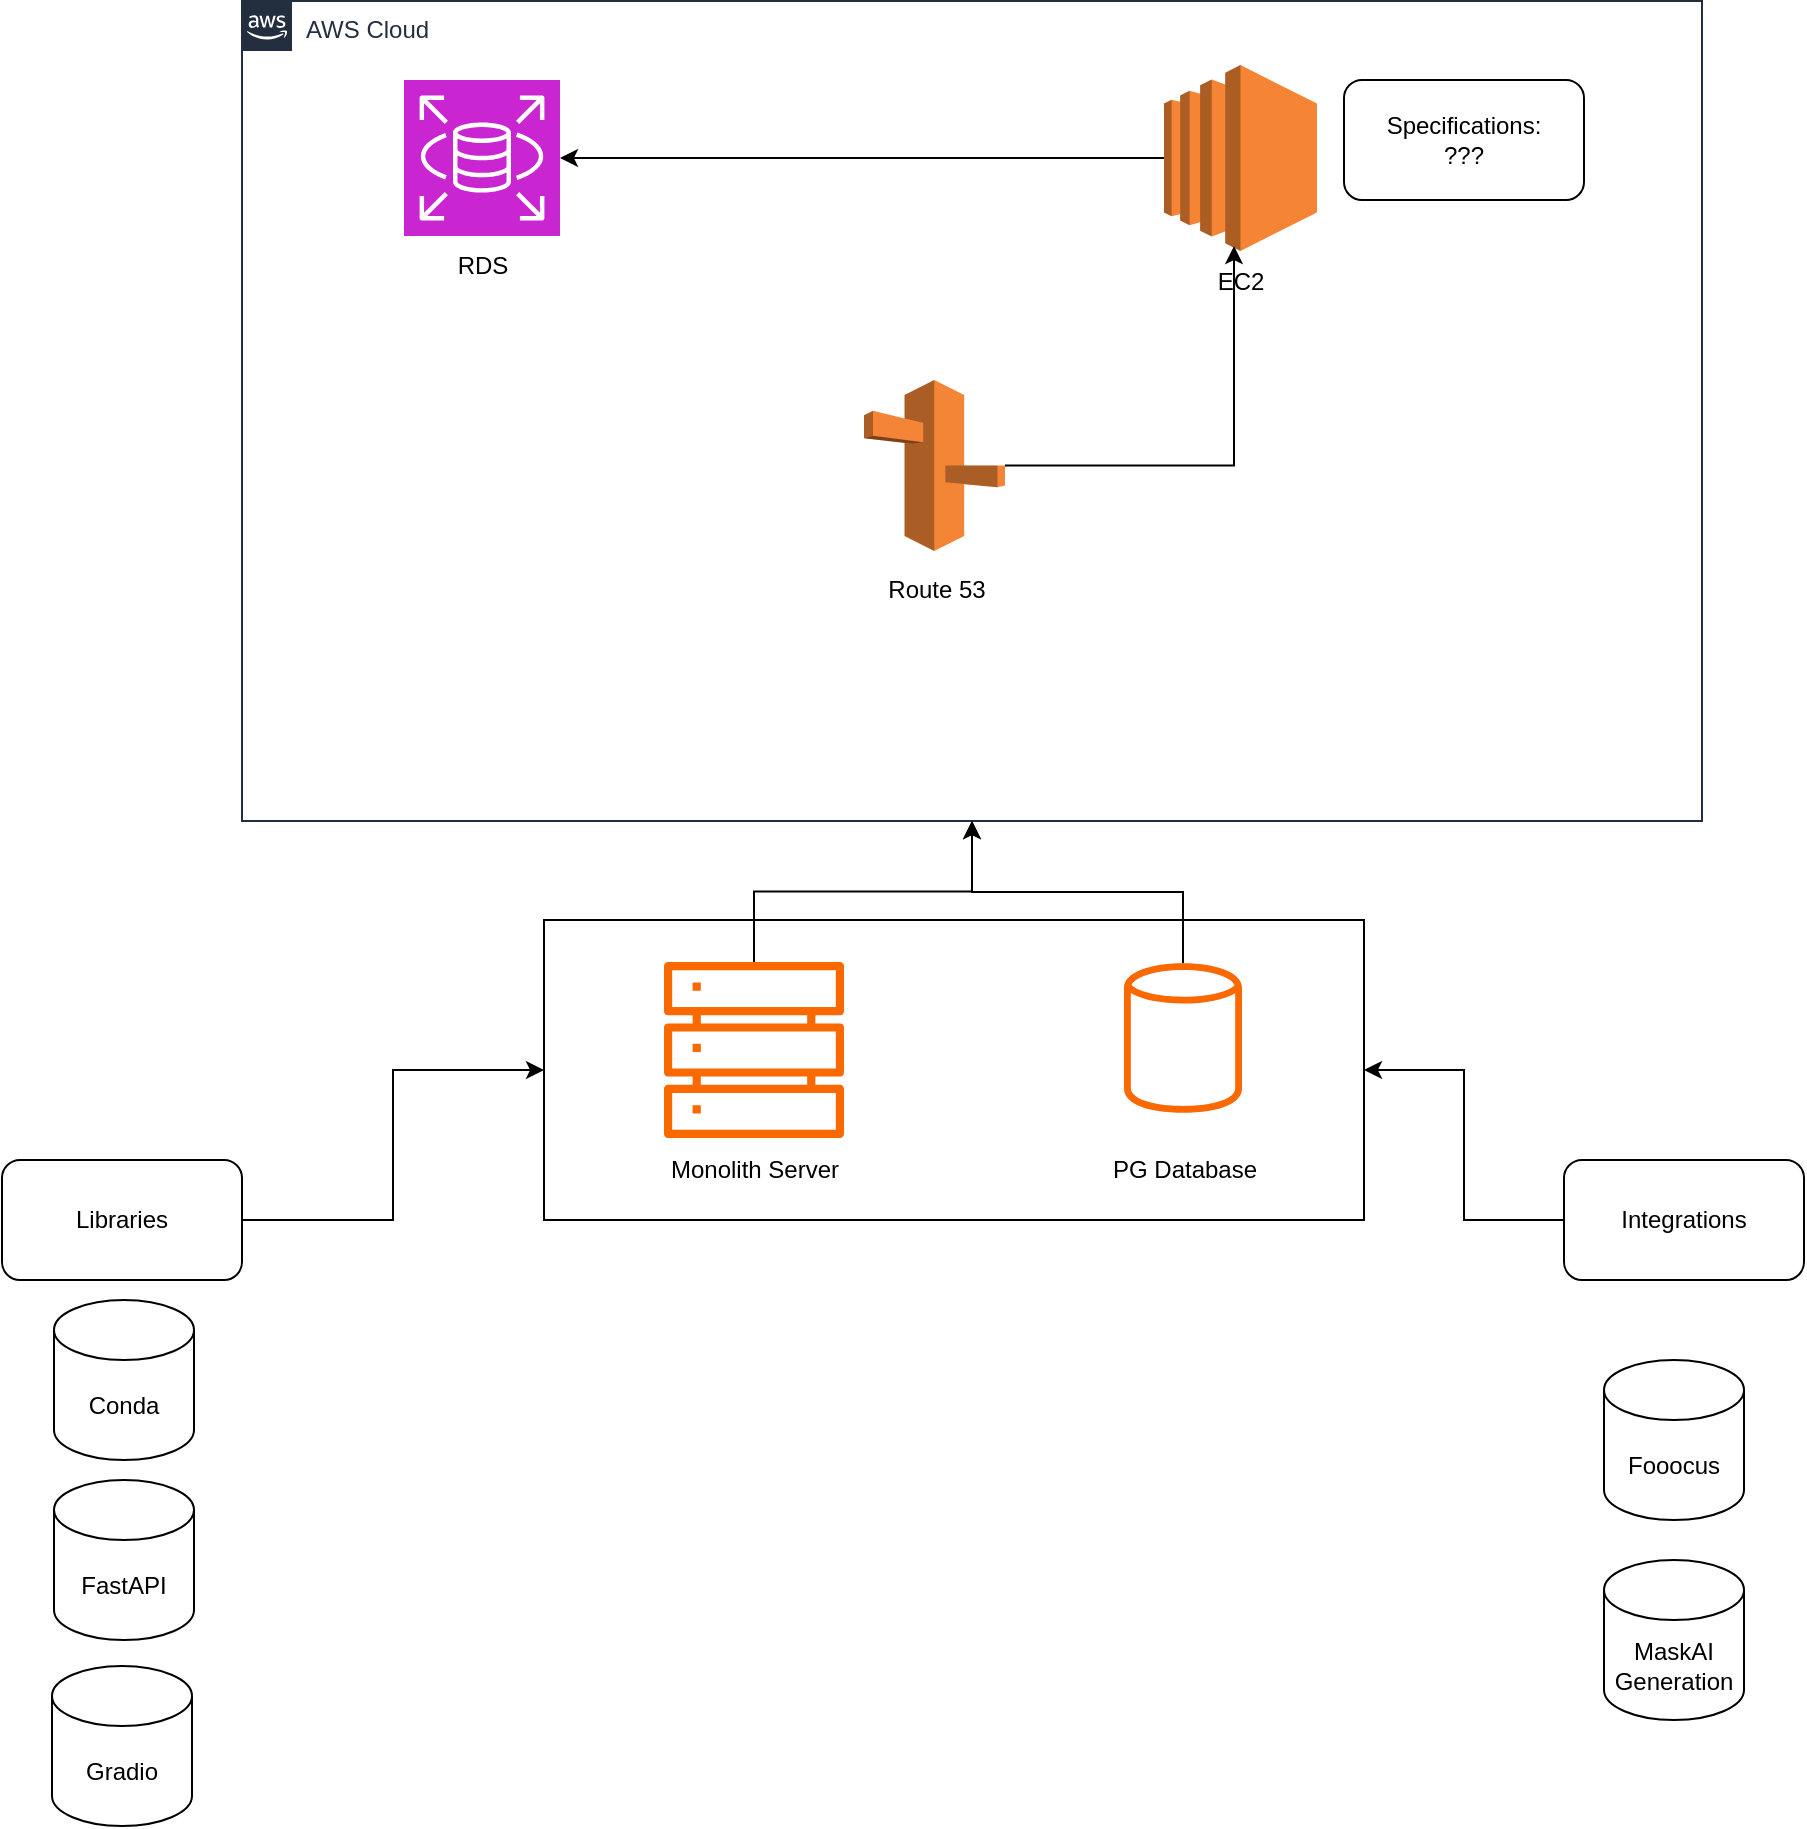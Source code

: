 <mxfile version="24.4.0" type="github" pages="2">
  <diagram id="Ht1M8jgEwFfnCIfOTk4-" name="Architecture">
    <mxGraphModel dx="1719" dy="1894" grid="1" gridSize="10" guides="1" tooltips="1" connect="1" arrows="1" fold="1" page="1" pageScale="1" pageWidth="1169" pageHeight="827" math="0" shadow="0">
      <root>
        <mxCell id="0" />
        <mxCell id="1" parent="0" />
        <mxCell id="uP9no_Rh5933YcSvd-uY-47" value="" style="rounded=0;whiteSpace=wrap;html=1;" parent="1" vertex="1">
          <mxGeometry x="370" y="-330" width="410" height="150" as="geometry" />
        </mxCell>
        <mxCell id="UEzPUAAOIrF-is8g5C7q-175" value="AWS Cloud" style="points=[[0,0],[0.25,0],[0.5,0],[0.75,0],[1,0],[1,0.25],[1,0.5],[1,0.75],[1,1],[0.75,1],[0.5,1],[0.25,1],[0,1],[0,0.75],[0,0.5],[0,0.25]];outlineConnect=0;gradientColor=none;html=1;whiteSpace=wrap;fontSize=12;fontStyle=0;shape=mxgraph.aws4.group;grIcon=mxgraph.aws4.group_aws_cloud_alt;strokeColor=#232F3E;fillColor=none;verticalAlign=top;align=left;spacingLeft=30;fontColor=#232F3E;dashed=0;labelBackgroundColor=#ffffff;container=1;pointerEvents=0;collapsible=0;recursiveResize=0;" parent="1" vertex="1">
          <mxGeometry x="219" y="-789.5" width="730" height="410" as="geometry" />
        </mxCell>
        <mxCell id="uP9no_Rh5933YcSvd-uY-31" value="" style="sketch=0;points=[[0,0,0],[0.25,0,0],[0.5,0,0],[0.75,0,0],[1,0,0],[0,1,0],[0.25,1,0],[0.5,1,0],[0.75,1,0],[1,1,0],[0,0.25,0],[0,0.5,0],[0,0.75,0],[1,0.25,0],[1,0.5,0],[1,0.75,0]];outlineConnect=0;fontColor=#232F3E;fillColor=#C925D1;strokeColor=#ffffff;dashed=0;verticalLabelPosition=bottom;verticalAlign=top;align=center;html=1;fontSize=12;fontStyle=0;aspect=fixed;shape=mxgraph.aws4.resourceIcon;resIcon=mxgraph.aws4.rds;" parent="UEzPUAAOIrF-is8g5C7q-175" vertex="1">
          <mxGeometry x="81" y="39.5" width="78" height="78" as="geometry" />
        </mxCell>
        <mxCell id="uP9no_Rh5933YcSvd-uY-34" value="RDS" style="text;html=1;align=center;verticalAlign=middle;resizable=0;points=[];autosize=1;strokeColor=none;fillColor=none;" parent="UEzPUAAOIrF-is8g5C7q-175" vertex="1">
          <mxGeometry x="95" y="117.5" width="50" height="30" as="geometry" />
        </mxCell>
        <mxCell id="uP9no_Rh5933YcSvd-uY-39" style="edgeStyle=orthogonalEdgeStyle;rounded=0;orthogonalLoop=1;jettySize=auto;html=1;" parent="UEzPUAAOIrF-is8g5C7q-175" source="uP9no_Rh5933YcSvd-uY-35" target="uP9no_Rh5933YcSvd-uY-31" edge="1">
          <mxGeometry relative="1" as="geometry" />
        </mxCell>
        <mxCell id="uP9no_Rh5933YcSvd-uY-35" value="" style="outlineConnect=0;dashed=0;verticalLabelPosition=bottom;verticalAlign=top;align=center;html=1;shape=mxgraph.aws3.ec2;fillColor=#F58534;gradientColor=none;" parent="UEzPUAAOIrF-is8g5C7q-175" vertex="1">
          <mxGeometry x="461" y="32" width="76.5" height="93" as="geometry" />
        </mxCell>
        <mxCell id="uP9no_Rh5933YcSvd-uY-36" value="EC2" style="text;html=1;align=center;verticalAlign=middle;resizable=0;points=[];autosize=1;strokeColor=none;fillColor=none;" parent="UEzPUAAOIrF-is8g5C7q-175" vertex="1">
          <mxGeometry x="474.25" y="125" width="50" height="30" as="geometry" />
        </mxCell>
        <mxCell id="uP9no_Rh5933YcSvd-uY-37" value="" style="outlineConnect=0;dashed=0;verticalLabelPosition=bottom;verticalAlign=top;align=center;html=1;shape=mxgraph.aws3.route_53;fillColor=#F58536;gradientColor=none;" parent="UEzPUAAOIrF-is8g5C7q-175" vertex="1">
          <mxGeometry x="311" y="189.5" width="70.5" height="85.5" as="geometry" />
        </mxCell>
        <mxCell id="uP9no_Rh5933YcSvd-uY-38" value="Route 53" style="text;html=1;align=center;verticalAlign=middle;resizable=0;points=[];autosize=1;strokeColor=none;fillColor=none;" parent="UEzPUAAOIrF-is8g5C7q-175" vertex="1">
          <mxGeometry x="311.5" y="279.5" width="70" height="30" as="geometry" />
        </mxCell>
        <mxCell id="uP9no_Rh5933YcSvd-uY-40" style="edgeStyle=orthogonalEdgeStyle;rounded=0;orthogonalLoop=1;jettySize=auto;html=1;entryX=0.435;entryY=-0.083;entryDx=0;entryDy=0;entryPerimeter=0;" parent="UEzPUAAOIrF-is8g5C7q-175" source="uP9no_Rh5933YcSvd-uY-37" target="uP9no_Rh5933YcSvd-uY-36" edge="1">
          <mxGeometry relative="1" as="geometry" />
        </mxCell>
        <mxCell id="uP9no_Rh5933YcSvd-uY-45" value="Specifications:&lt;div&gt;???&lt;/div&gt;" style="rounded=1;whiteSpace=wrap;html=1;" parent="UEzPUAAOIrF-is8g5C7q-175" vertex="1">
          <mxGeometry x="551" y="39.5" width="120" height="60" as="geometry" />
        </mxCell>
        <mxCell id="uP9no_Rh5933YcSvd-uY-2" value="Conda" style="shape=cylinder3;whiteSpace=wrap;html=1;boundedLbl=1;backgroundOutline=1;size=15;" parent="1" vertex="1">
          <mxGeometry x="125" y="-140" width="70" height="80" as="geometry" />
        </mxCell>
        <mxCell id="uP9no_Rh5933YcSvd-uY-3" value="Fooocus" style="shape=cylinder3;whiteSpace=wrap;html=1;boundedLbl=1;backgroundOutline=1;size=15;" parent="1" vertex="1">
          <mxGeometry x="900" y="-110" width="70" height="80" as="geometry" />
        </mxCell>
        <mxCell id="uP9no_Rh5933YcSvd-uY-16" value="MaskAI Generation" style="shape=cylinder3;whiteSpace=wrap;html=1;boundedLbl=1;backgroundOutline=1;size=15;" parent="1" vertex="1">
          <mxGeometry x="900" y="-10" width="70" height="80" as="geometry" />
        </mxCell>
        <mxCell id="uP9no_Rh5933YcSvd-uY-49" style="edgeStyle=orthogonalEdgeStyle;rounded=0;orthogonalLoop=1;jettySize=auto;html=1;entryX=1;entryY=0.5;entryDx=0;entryDy=0;" parent="1" source="uP9no_Rh5933YcSvd-uY-17" target="uP9no_Rh5933YcSvd-uY-47" edge="1">
          <mxGeometry relative="1" as="geometry" />
        </mxCell>
        <mxCell id="uP9no_Rh5933YcSvd-uY-17" value="Integrations" style="rounded=1;whiteSpace=wrap;html=1;" parent="1" vertex="1">
          <mxGeometry x="880" y="-210" width="120" height="60" as="geometry" />
        </mxCell>
        <mxCell id="uP9no_Rh5933YcSvd-uY-18" value="FastAPI" style="shape=cylinder3;whiteSpace=wrap;html=1;boundedLbl=1;backgroundOutline=1;size=15;" parent="1" vertex="1">
          <mxGeometry x="125" y="-50" width="70" height="80" as="geometry" />
        </mxCell>
        <mxCell id="uP9no_Rh5933YcSvd-uY-19" value="Gradio" style="shape=cylinder3;whiteSpace=wrap;html=1;boundedLbl=1;backgroundOutline=1;size=15;" parent="1" vertex="1">
          <mxGeometry x="124" y="43" width="70" height="80" as="geometry" />
        </mxCell>
        <mxCell id="uP9no_Rh5933YcSvd-uY-48" style="edgeStyle=orthogonalEdgeStyle;rounded=0;orthogonalLoop=1;jettySize=auto;html=1;entryX=0;entryY=0.5;entryDx=0;entryDy=0;" parent="1" source="uP9no_Rh5933YcSvd-uY-20" target="uP9no_Rh5933YcSvd-uY-47" edge="1">
          <mxGeometry relative="1" as="geometry" />
        </mxCell>
        <mxCell id="uP9no_Rh5933YcSvd-uY-20" value="Libraries" style="rounded=1;whiteSpace=wrap;html=1;" parent="1" vertex="1">
          <mxGeometry x="99" y="-210" width="120" height="60" as="geometry" />
        </mxCell>
        <mxCell id="uP9no_Rh5933YcSvd-uY-43" style="edgeStyle=orthogonalEdgeStyle;rounded=0;orthogonalLoop=1;jettySize=auto;html=1;" parent="1" source="uP9no_Rh5933YcSvd-uY-21" target="UEzPUAAOIrF-is8g5C7q-175" edge="1">
          <mxGeometry relative="1" as="geometry" />
        </mxCell>
        <mxCell id="uP9no_Rh5933YcSvd-uY-21" value="" style="sketch=0;outlineConnect=0;fillColor=#fa6800;strokeColor=#C73500;dashed=0;verticalLabelPosition=bottom;verticalAlign=top;align=center;html=1;fontSize=12;fontStyle=0;aspect=fixed;pointerEvents=1;shape=mxgraph.aws4.servers;fontColor=#000000;" parent="1" vertex="1">
          <mxGeometry x="430" y="-310" width="90" height="90" as="geometry" />
        </mxCell>
        <mxCell id="uP9no_Rh5933YcSvd-uY-24" value="Monolith Server" style="text;html=1;align=center;verticalAlign=middle;resizable=0;points=[];autosize=1;strokeColor=none;fillColor=none;" parent="1" vertex="1">
          <mxGeometry x="420" y="-220" width="110" height="30" as="geometry" />
        </mxCell>
        <mxCell id="uP9no_Rh5933YcSvd-uY-42" style="edgeStyle=orthogonalEdgeStyle;rounded=0;orthogonalLoop=1;jettySize=auto;html=1;" parent="1" source="uP9no_Rh5933YcSvd-uY-26" target="UEzPUAAOIrF-is8g5C7q-175" edge="1">
          <mxGeometry relative="1" as="geometry" />
        </mxCell>
        <mxCell id="uP9no_Rh5933YcSvd-uY-26" value="" style="sketch=0;outlineConnect=0;fontColor=#000000;fillColor=#fa6800;strokeColor=#C73500;dashed=0;verticalLabelPosition=bottom;verticalAlign=top;align=center;html=1;fontSize=12;fontStyle=0;aspect=fixed;pointerEvents=1;shape=mxgraph.aws4.generic_database;" parent="1" vertex="1">
          <mxGeometry x="660" y="-310" width="59" height="78" as="geometry" />
        </mxCell>
        <mxCell id="uP9no_Rh5933YcSvd-uY-29" value="PG Database" style="text;html=1;align=center;verticalAlign=middle;resizable=0;points=[];autosize=1;strokeColor=none;fillColor=none;" parent="1" vertex="1">
          <mxGeometry x="639.5" y="-220" width="100" height="30" as="geometry" />
        </mxCell>
      </root>
    </mxGraphModel>
  </diagram>
  <diagram id="4SRJt6VJzILQeYWpK7Va" name="Requirements">
    <mxGraphModel dx="1719" dy="1067" grid="1" gridSize="10" guides="1" tooltips="1" connect="1" arrows="1" fold="1" page="1" pageScale="1" pageWidth="827" pageHeight="1169" math="0" shadow="0">
      <root>
        <mxCell id="0" />
        <mxCell id="1" parent="0" />
        <mxCell id="W3Ro_g8Bc_G9HPGQiPzl-1" value="1. UI" style="text;html=1;align=center;verticalAlign=middle;resizable=0;points=[];autosize=1;strokeColor=none;fillColor=none;" parent="1" vertex="1">
          <mxGeometry x="55" y="88" width="50" height="30" as="geometry" />
        </mxCell>
        <mxCell id="W3Ro_g8Bc_G9HPGQiPzl-2" value="Prompt" style="rounded=0;whiteSpace=wrap;html=1;" parent="1" vertex="1">
          <mxGeometry x="105" y="160" width="525" height="70" as="geometry" />
        </mxCell>
        <mxCell id="W3Ro_g8Bc_G9HPGQiPzl-3" value="IMAGEN DE LA PERSONA CON LA ROPA" style="rounded=1;whiteSpace=wrap;html=1;" parent="1" vertex="1">
          <mxGeometry x="105" y="250" width="225" height="290" as="geometry" />
        </mxCell>
        <mxCell id="W3Ro_g8Bc_G9HPGQiPzl-4" value="MASK DE LA ROPA" style="rounded=1;whiteSpace=wrap;html=1;" parent="1" vertex="1">
          <mxGeometry x="405" y="250" width="225" height="290" as="geometry" />
        </mxCell>
        <mxCell id="W3Ro_g8Bc_G9HPGQiPzl-8" value="Random" style="strokeWidth=1;shadow=0;dashed=0;align=center;html=1;shape=mxgraph.mockup.forms.rrect;rSize=0;fillColor=#eeeeee;strokeColor=#999999;gradientColor=#cccccc;align=left;spacingLeft=4;fontSize=17;fontColor=#666666;labelPosition=right;" parent="1" vertex="1">
          <mxGeometry x="120" y="585" width="15" height="15" as="geometry" />
        </mxCell>
        <mxCell id="W3Ro_g8Bc_G9HPGQiPzl-9" value="Face Swap?(Is not available for Input or Outpaint)" style="strokeWidth=1;shadow=0;dashed=0;align=center;html=1;shape=mxgraph.mockup.forms.rrect;rSize=0;fillColor=#eeeeee;strokeColor=#999999;gradientColor=#cccccc;align=left;spacingLeft=4;fontSize=17;fontColor=#666666;labelPosition=right;" parent="1" vertex="1">
          <mxGeometry x="120" y="620" width="15" height="15" as="geometry" />
        </mxCell>
      </root>
    </mxGraphModel>
  </diagram>
</mxfile>
